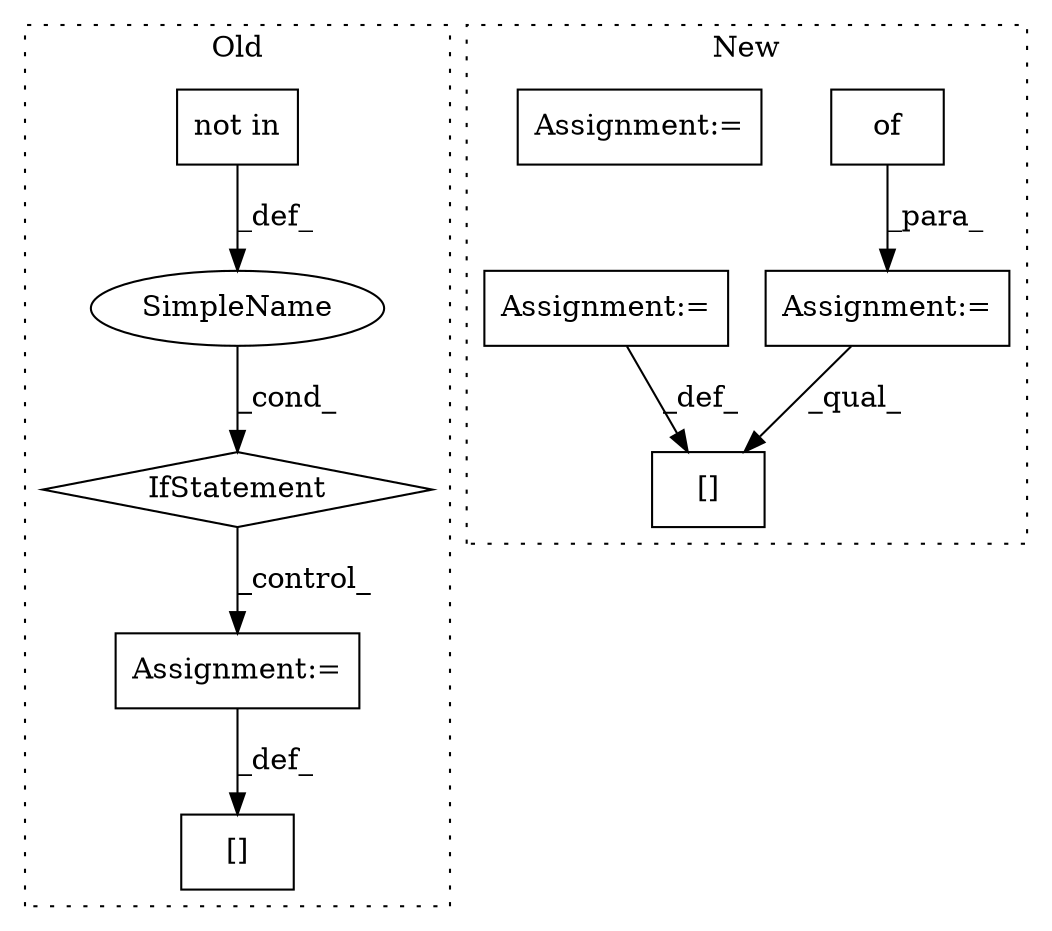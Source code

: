 digraph G {
subgraph cluster0 {
1 [label="not in" a="108" s="7982" l="55" shape="box"];
3 [label="IfStatement" a="25" s="7943,8038" l="4,2" shape="diamond"];
7 [label="Assignment:=" a="7" s="8285" l="1" shape="box"];
8 [label="SimpleName" a="42" s="" l="" shape="ellipse"];
10 [label="[]" a="2" s="8248,8284" l="12,1" shape="box"];
label = "Old";
style="dotted";
}
subgraph cluster1 {
2 [label="of" a="32" s="7321" l="4" shape="box"];
4 [label="Assignment:=" a="7" s="7316" l="1" shape="box"];
5 [label="[]" a="2" s="8154,8175" l="17,1" shape="box"];
6 [label="Assignment:=" a="7" s="8176" l="1" shape="box"];
9 [label="Assignment:=" a="7" s="8403" l="1" shape="box"];
label = "New";
style="dotted";
}
1 -> 8 [label="_def_"];
2 -> 4 [label="_para_"];
3 -> 7 [label="_control_"];
4 -> 5 [label="_qual_"];
6 -> 5 [label="_def_"];
7 -> 10 [label="_def_"];
8 -> 3 [label="_cond_"];
}